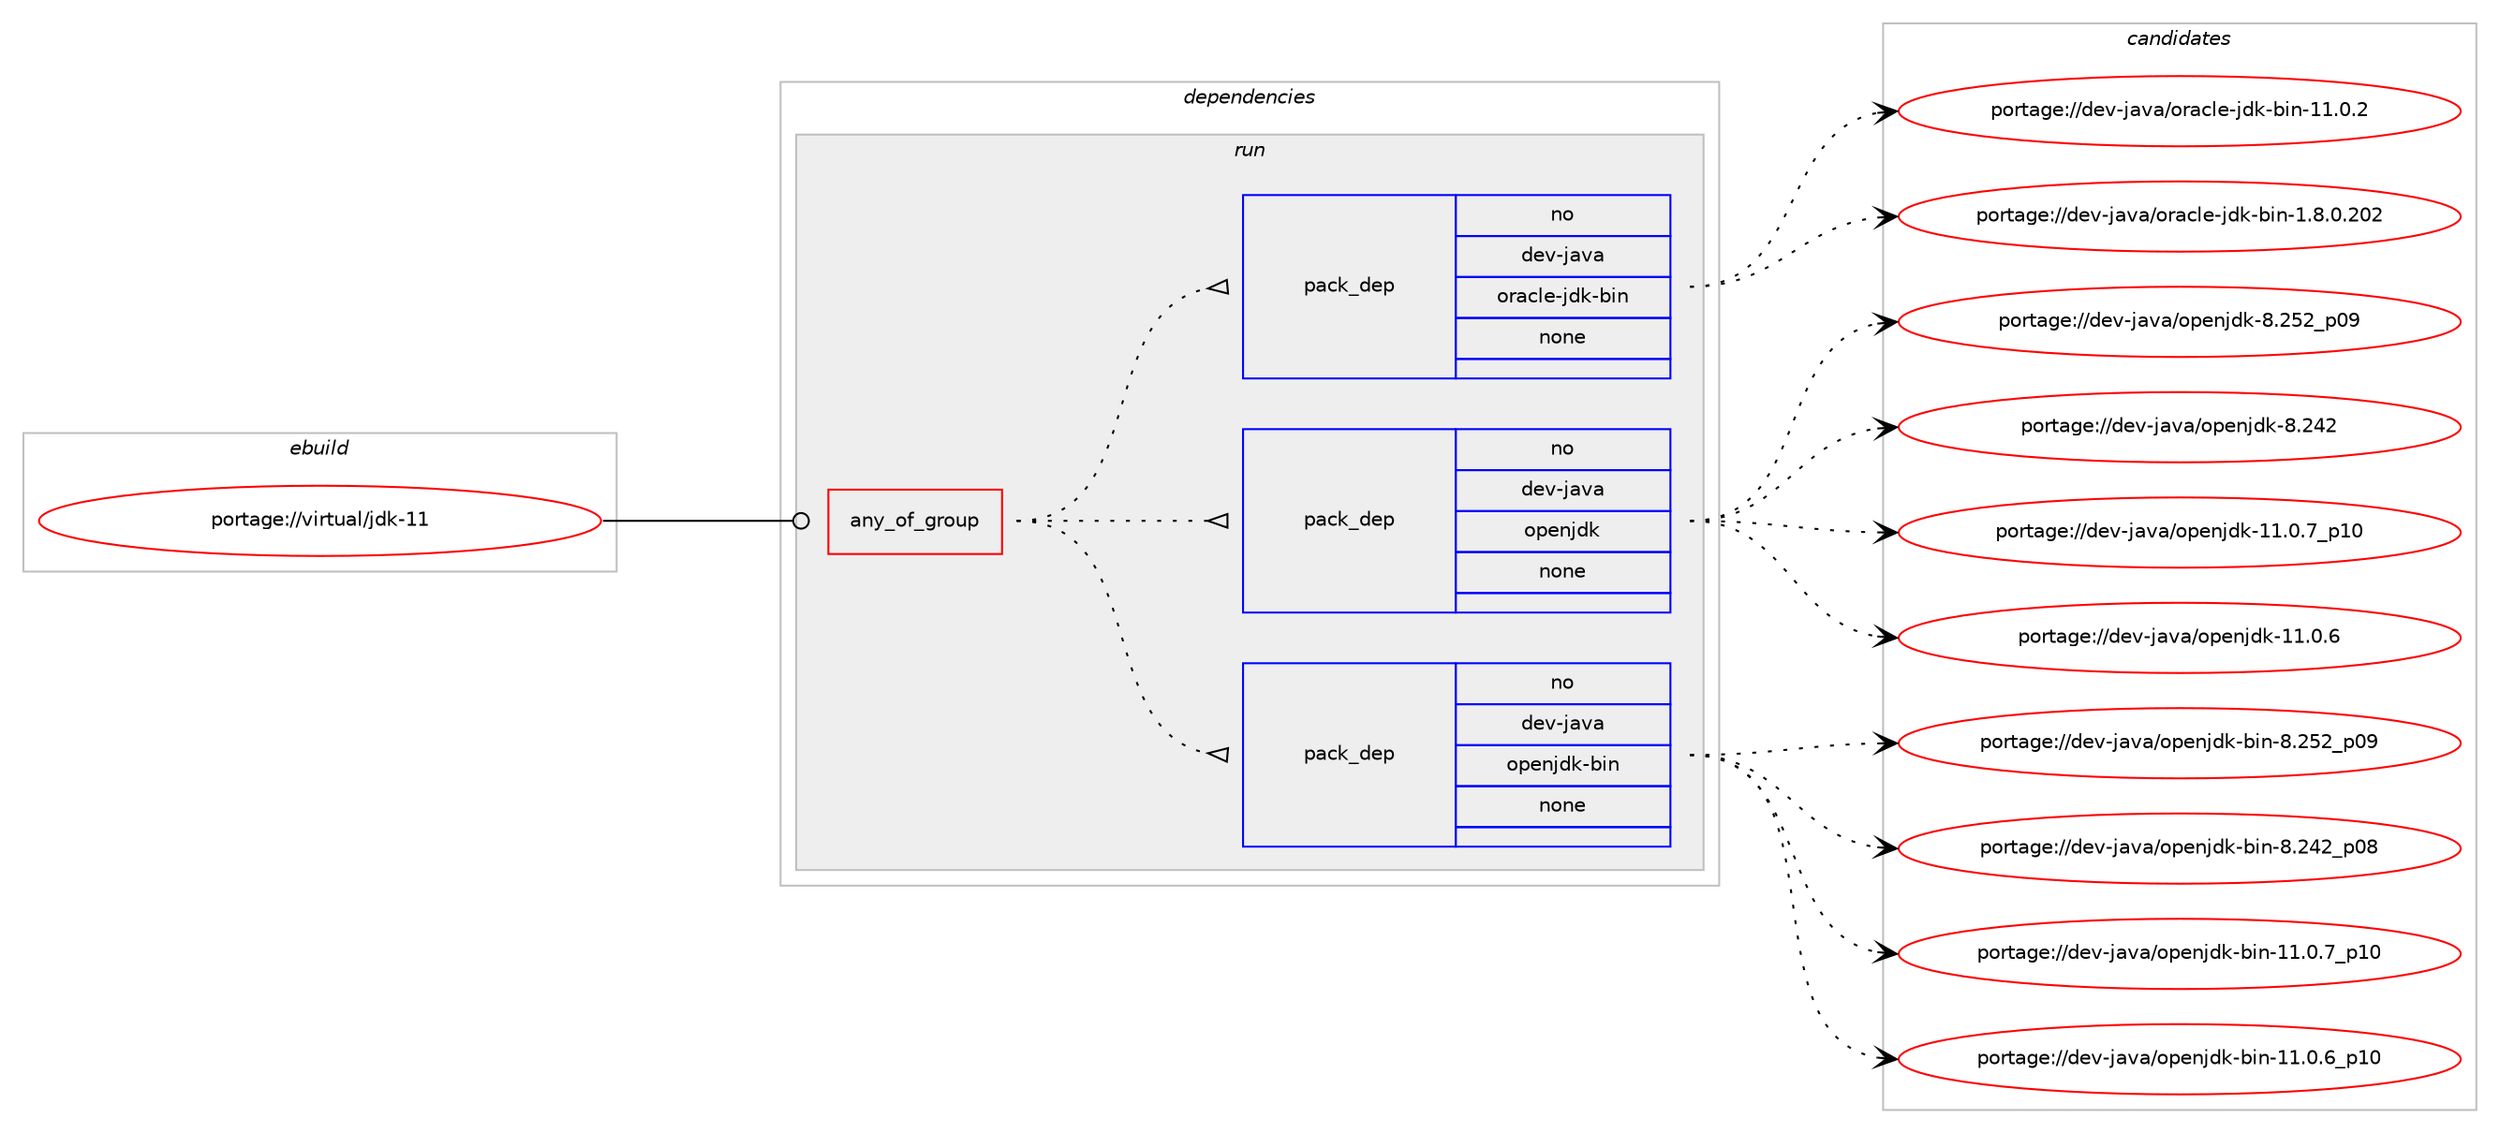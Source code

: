 digraph prolog {

# *************
# Graph options
# *************

newrank=true;
concentrate=true;
compound=true;
graph [rankdir=LR,fontname=Helvetica,fontsize=10,ranksep=1.5];#, ranksep=2.5, nodesep=0.2];
edge  [arrowhead=vee];
node  [fontname=Helvetica,fontsize=10];

# **********
# The ebuild
# **********

subgraph cluster_leftcol {
color=gray;
rank=same;
label=<<i>ebuild</i>>;
id [label="portage://virtual/jdk-11", color=red, width=4, href="../virtual/jdk-11.svg"];
}

# ****************
# The dependencies
# ****************

subgraph cluster_midcol {
color=gray;
label=<<i>dependencies</i>>;
subgraph cluster_compile {
fillcolor="#eeeeee";
style=filled;
label=<<i>compile</i>>;
}
subgraph cluster_compileandrun {
fillcolor="#eeeeee";
style=filled;
label=<<i>compile and run</i>>;
}
subgraph cluster_run {
fillcolor="#eeeeee";
style=filled;
label=<<i>run</i>>;
subgraph any62 {
dependency3240 [label=<<TABLE BORDER="0" CELLBORDER="1" CELLSPACING="0" CELLPADDING="4"><TR><TD CELLPADDING="10">any_of_group</TD></TR></TABLE>>, shape=none, color=red];subgraph pack2722 {
dependency3241 [label=<<TABLE BORDER="0" CELLBORDER="1" CELLSPACING="0" CELLPADDING="4" WIDTH="220"><TR><TD ROWSPAN="6" CELLPADDING="30">pack_dep</TD></TR><TR><TD WIDTH="110">no</TD></TR><TR><TD>dev-java</TD></TR><TR><TD>openjdk-bin</TD></TR><TR><TD>none</TD></TR><TR><TD></TD></TR></TABLE>>, shape=none, color=blue];
}
dependency3240:e -> dependency3241:w [weight=20,style="dotted",arrowhead="oinv"];
subgraph pack2723 {
dependency3242 [label=<<TABLE BORDER="0" CELLBORDER="1" CELLSPACING="0" CELLPADDING="4" WIDTH="220"><TR><TD ROWSPAN="6" CELLPADDING="30">pack_dep</TD></TR><TR><TD WIDTH="110">no</TD></TR><TR><TD>dev-java</TD></TR><TR><TD>openjdk</TD></TR><TR><TD>none</TD></TR><TR><TD></TD></TR></TABLE>>, shape=none, color=blue];
}
dependency3240:e -> dependency3242:w [weight=20,style="dotted",arrowhead="oinv"];
subgraph pack2724 {
dependency3243 [label=<<TABLE BORDER="0" CELLBORDER="1" CELLSPACING="0" CELLPADDING="4" WIDTH="220"><TR><TD ROWSPAN="6" CELLPADDING="30">pack_dep</TD></TR><TR><TD WIDTH="110">no</TD></TR><TR><TD>dev-java</TD></TR><TR><TD>oracle-jdk-bin</TD></TR><TR><TD>none</TD></TR><TR><TD></TD></TR></TABLE>>, shape=none, color=blue];
}
dependency3240:e -> dependency3243:w [weight=20,style="dotted",arrowhead="oinv"];
}
id:e -> dependency3240:w [weight=20,style="solid",arrowhead="odot"];
}
}

# **************
# The candidates
# **************

subgraph cluster_choices {
rank=same;
color=gray;
label=<<i>candidates</i>>;

subgraph choice2722 {
color=black;
nodesep=1;
choice100101118451069711897471111121011101061001074598105110455646505350951124857 [label="portage://dev-java/openjdk-bin-8.252_p09", color=red, width=4,href="../dev-java/openjdk-bin-8.252_p09.svg"];
choice100101118451069711897471111121011101061001074598105110455646505250951124856 [label="portage://dev-java/openjdk-bin-8.242_p08", color=red, width=4,href="../dev-java/openjdk-bin-8.242_p08.svg"];
choice10010111845106971189747111112101110106100107459810511045494946484655951124948 [label="portage://dev-java/openjdk-bin-11.0.7_p10", color=red, width=4,href="../dev-java/openjdk-bin-11.0.7_p10.svg"];
choice10010111845106971189747111112101110106100107459810511045494946484654951124948 [label="portage://dev-java/openjdk-bin-11.0.6_p10", color=red, width=4,href="../dev-java/openjdk-bin-11.0.6_p10.svg"];
dependency3241:e -> choice100101118451069711897471111121011101061001074598105110455646505350951124857:w [style=dotted,weight="100"];
dependency3241:e -> choice100101118451069711897471111121011101061001074598105110455646505250951124856:w [style=dotted,weight="100"];
dependency3241:e -> choice10010111845106971189747111112101110106100107459810511045494946484655951124948:w [style=dotted,weight="100"];
dependency3241:e -> choice10010111845106971189747111112101110106100107459810511045494946484654951124948:w [style=dotted,weight="100"];
}
subgraph choice2723 {
color=black;
nodesep=1;
choice10010111845106971189747111112101110106100107455646505350951124857 [label="portage://dev-java/openjdk-8.252_p09", color=red, width=4,href="../dev-java/openjdk-8.252_p09.svg"];
choice10010111845106971189747111112101110106100107455646505250 [label="portage://dev-java/openjdk-8.242", color=red, width=4,href="../dev-java/openjdk-8.242.svg"];
choice1001011184510697118974711111210111010610010745494946484655951124948 [label="portage://dev-java/openjdk-11.0.7_p10", color=red, width=4,href="../dev-java/openjdk-11.0.7_p10.svg"];
choice1001011184510697118974711111210111010610010745494946484654 [label="portage://dev-java/openjdk-11.0.6", color=red, width=4,href="../dev-java/openjdk-11.0.6.svg"];
dependency3242:e -> choice10010111845106971189747111112101110106100107455646505350951124857:w [style=dotted,weight="100"];
dependency3242:e -> choice10010111845106971189747111112101110106100107455646505250:w [style=dotted,weight="100"];
dependency3242:e -> choice1001011184510697118974711111210111010610010745494946484655951124948:w [style=dotted,weight="100"];
dependency3242:e -> choice1001011184510697118974711111210111010610010745494946484654:w [style=dotted,weight="100"];
}
subgraph choice2724 {
color=black;
nodesep=1;
choice10010111845106971189747111114979910810145106100107459810511045494946484650 [label="portage://dev-java/oracle-jdk-bin-11.0.2", color=red, width=4,href="../dev-java/oracle-jdk-bin-11.0.2.svg"];
choice10010111845106971189747111114979910810145106100107459810511045494656464846504850 [label="portage://dev-java/oracle-jdk-bin-1.8.0.202", color=red, width=4,href="../dev-java/oracle-jdk-bin-1.8.0.202.svg"];
dependency3243:e -> choice10010111845106971189747111114979910810145106100107459810511045494946484650:w [style=dotted,weight="100"];
dependency3243:e -> choice10010111845106971189747111114979910810145106100107459810511045494656464846504850:w [style=dotted,weight="100"];
}
}

}
